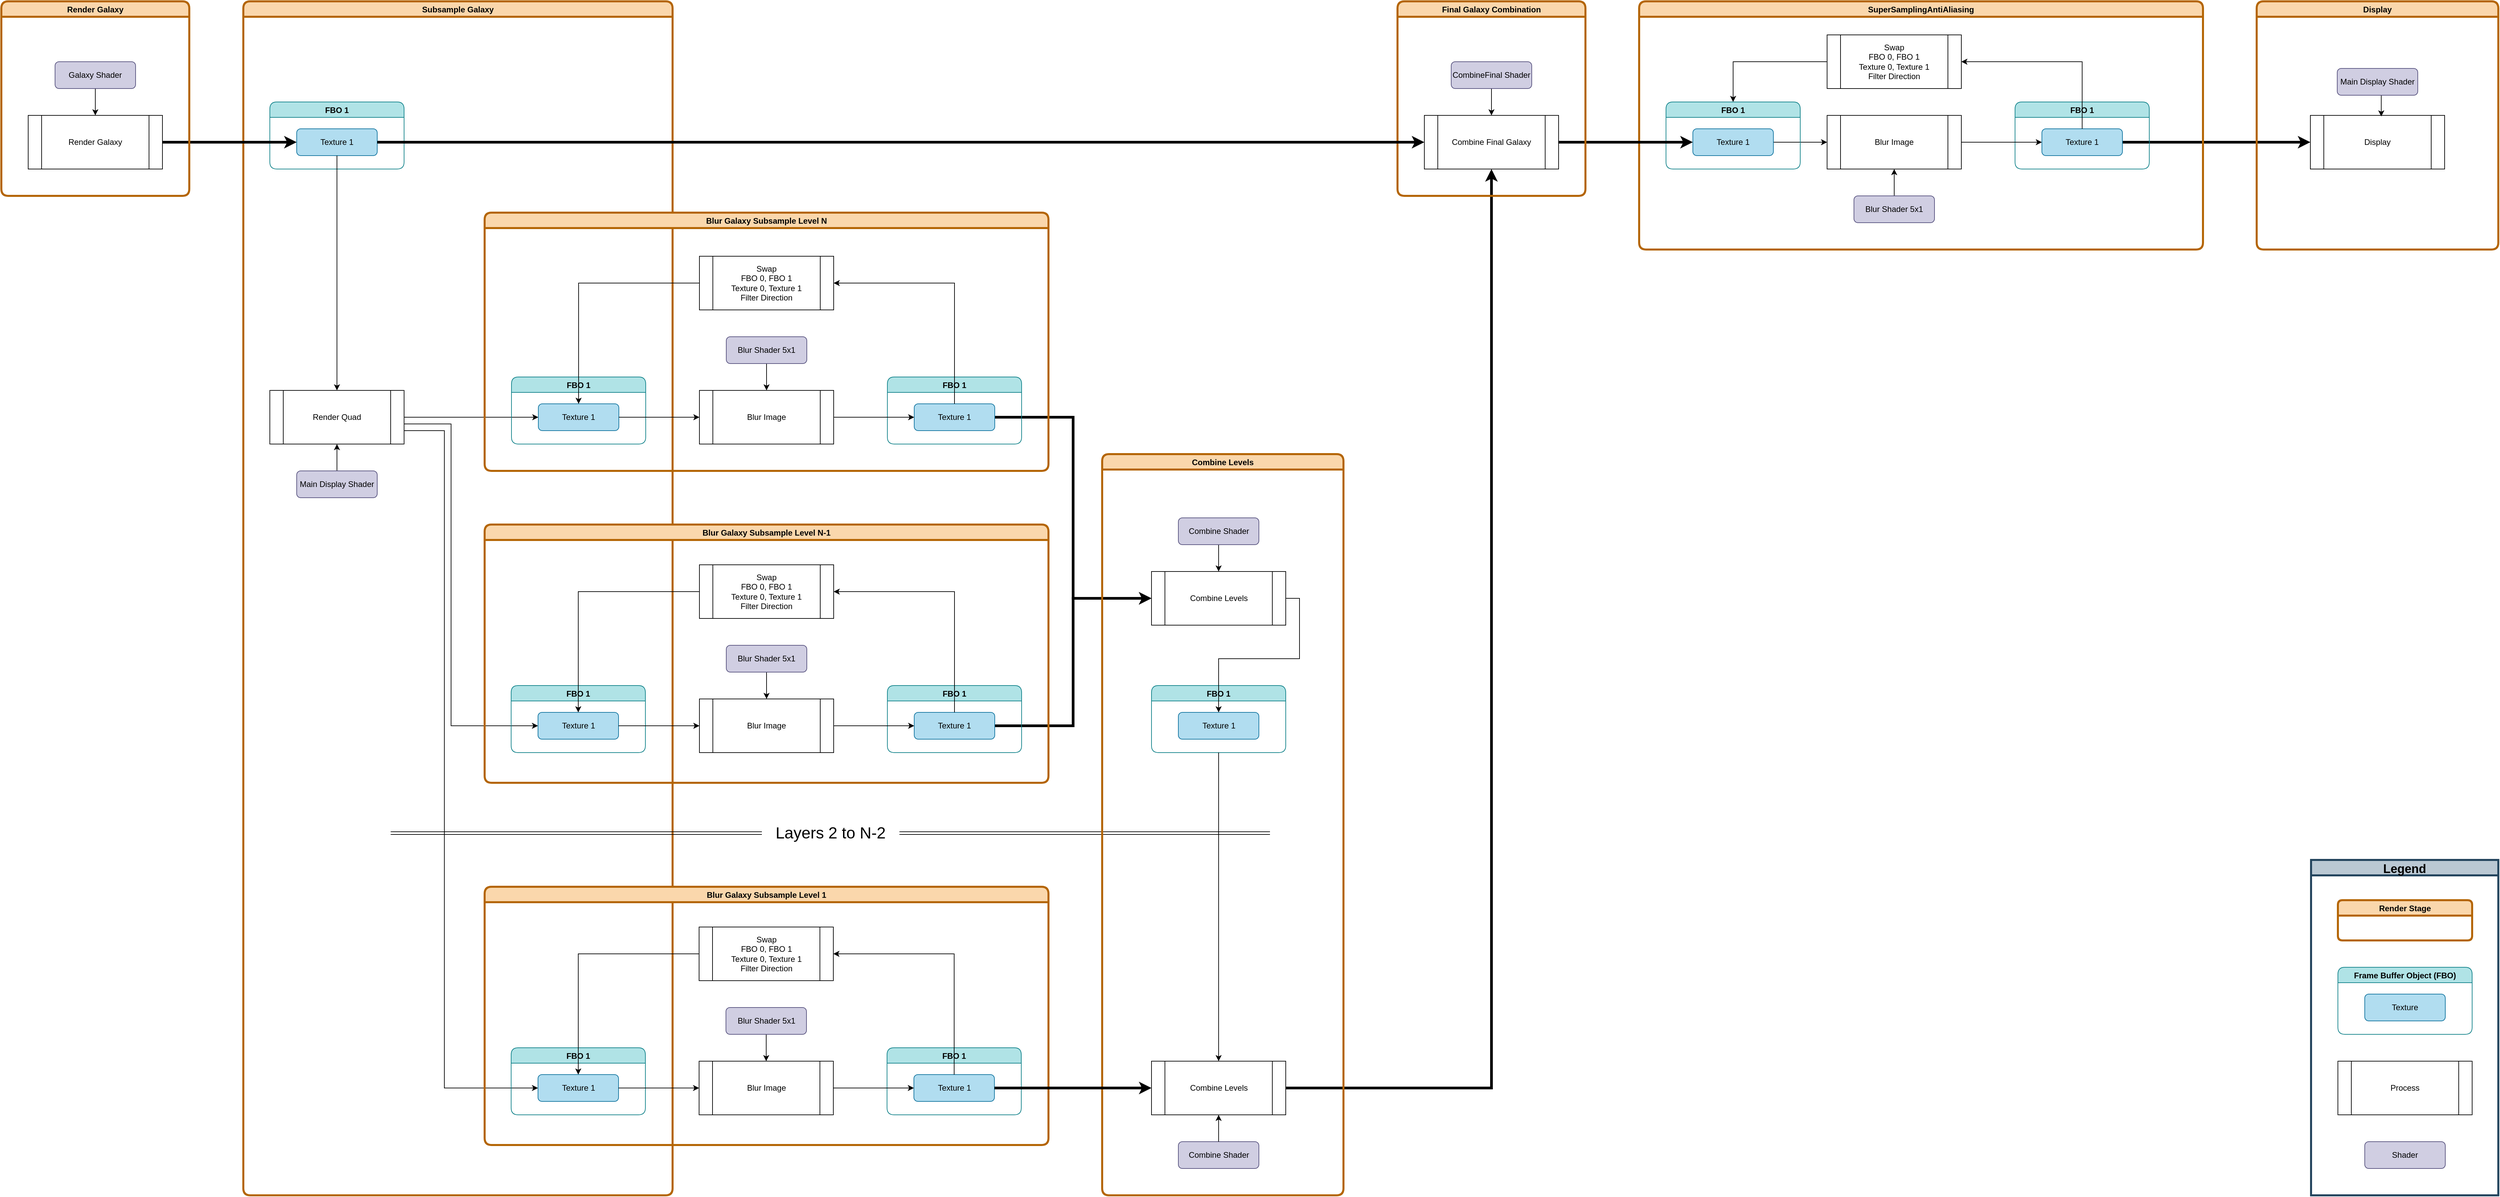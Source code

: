 <mxfile version="15.4.0" type="device"><diagram id="C5RBs43oDa-KdzZeNtuy" name="Page-1"><mxGraphModel dx="5687" dy="3152" grid="1" gridSize="10" guides="1" tooltips="1" connect="1" arrows="1" fold="1" page="1" pageScale="1" pageWidth="827" pageHeight="1169" math="0" shadow="0"><root><mxCell id="WIyWlLk6GJQsqaUBKTNV-0"/><mxCell id="WIyWlLk6GJQsqaUBKTNV-1" parent="WIyWlLk6GJQsqaUBKTNV-0"/><mxCell id="yZTSDlKU27gdfVYM9n3g-38" value="Legend" style="swimlane;rounded=0;strokeColor=#23445d;strokeWidth=3;fillColor=#bac8d3;shadow=0;sketch=0;glass=0;swimlaneLine=1;fontSize=18;perimeterSpacing=0;swimlaneFillColor=default;" vertex="1" parent="WIyWlLk6GJQsqaUBKTNV-1"><mxGeometry x="3401" y="1000" width="279" height="500" as="geometry"/></mxCell><mxCell id="a8YWA-lMx3I1trFOiL9X-109" value="Subsample Galaxy" style="swimlane;rounded=1;shadow=0;fillColor=#fad7ac;strokeColor=#b46504;align=center;strokeWidth=3;" parent="WIyWlLk6GJQsqaUBKTNV-1" vertex="1"><mxGeometry x="320.5" y="-280" width="639.5" height="1780" as="geometry"/></mxCell><mxCell id="Sne0TQ9ptQ9F87MGzMqb-39" value="&lt;font style=&quot;font-size: 24px&quot;&gt;&amp;nbsp; &amp;nbsp;Layers 2 to N-2&amp;nbsp; &amp;nbsp;&lt;/font&gt;" style="shape=link;html=1;rounded=0;edgeStyle=orthogonalEdgeStyle;" parent="a8YWA-lMx3I1trFOiL9X-109" edge="1"><mxGeometry width="100" relative="1" as="geometry"><mxPoint x="219.5" y="1240" as="sourcePoint"/><mxPoint x="1529.5" y="1240" as="targetPoint"/></mxGeometry></mxCell><mxCell id="a8YWA-lMx3I1trFOiL9X-28" value="FBO 1" style="swimlane;fillColor=#b0e3e6;strokeColor=#0e8088;shadow=0;rounded=1;" parent="a8YWA-lMx3I1trFOiL9X-109" vertex="1"><mxGeometry x="39.5" y="150" width="200" height="100" as="geometry"><mxRectangle x="250" y="610" width="80" height="23" as="alternateBounds"/></mxGeometry></mxCell><mxCell id="a8YWA-lMx3I1trFOiL9X-29" value="Texture 1" style="rounded=1;whiteSpace=wrap;html=1;fillColor=#b1ddf0;strokeColor=#10739e;shadow=0;" parent="a8YWA-lMx3I1trFOiL9X-28" vertex="1"><mxGeometry x="40" y="40" width="120" height="40" as="geometry"/></mxCell><mxCell id="a8YWA-lMx3I1trFOiL9X-22" style="edgeStyle=orthogonalEdgeStyle;rounded=0;orthogonalLoop=1;jettySize=auto;html=1;exitX=1;exitY=0.5;exitDx=0;exitDy=0;strokeWidth=4;" parent="WIyWlLk6GJQsqaUBKTNV-1" source="a8YWA-lMx3I1trFOiL9X-7" target="a8YWA-lMx3I1trFOiL9X-21" edge="1"><mxGeometry relative="1" as="geometry"/></mxCell><mxCell id="a8YWA-lMx3I1trFOiL9X-42" style="edgeStyle=orthogonalEdgeStyle;rounded=0;orthogonalLoop=1;jettySize=auto;html=1;exitX=1;exitY=0.5;exitDx=0;exitDy=0;" parent="WIyWlLk6GJQsqaUBKTNV-1" source="a8YWA-lMx3I1trFOiL9X-30" target="a8YWA-lMx3I1trFOiL9X-41" edge="1"><mxGeometry relative="1" as="geometry"/></mxCell><mxCell id="a8YWA-lMx3I1trFOiL9X-66" style="edgeStyle=orthogonalEdgeStyle;rounded=0;orthogonalLoop=1;jettySize=auto;html=1;exitX=1;exitY=0.5;exitDx=0;exitDy=0;entryX=0;entryY=0.5;entryDx=0;entryDy=0;" parent="WIyWlLk6GJQsqaUBKTNV-1" source="a8YWA-lMx3I1trFOiL9X-30" target="a8YWA-lMx3I1trFOiL9X-55" edge="1"><mxGeometry relative="1" as="geometry"><Array as="points"><mxPoint x="560" y="350"/><mxPoint x="630" y="350"/><mxPoint x="630" y="800"/></Array></mxGeometry></mxCell><mxCell id="a8YWA-lMx3I1trFOiL9X-84" style="edgeStyle=orthogonalEdgeStyle;rounded=0;orthogonalLoop=1;jettySize=auto;html=1;exitX=1;exitY=0.5;exitDx=0;exitDy=0;entryX=0;entryY=0.5;entryDx=0;entryDy=0;" parent="WIyWlLk6GJQsqaUBKTNV-1" source="a8YWA-lMx3I1trFOiL9X-30" target="a8YWA-lMx3I1trFOiL9X-72" edge="1"><mxGeometry relative="1" as="geometry"><Array as="points"><mxPoint x="560" y="360"/><mxPoint x="620" y="360"/><mxPoint x="620" y="1340"/></Array></mxGeometry></mxCell><mxCell id="a8YWA-lMx3I1trFOiL9X-30" value="Render Quad" style="shape=process;whiteSpace=wrap;html=1;backgroundOutline=1;" parent="WIyWlLk6GJQsqaUBKTNV-1" vertex="1"><mxGeometry x="360" y="300" width="200" height="80" as="geometry"/></mxCell><mxCell id="a8YWA-lMx3I1trFOiL9X-105" style="edgeStyle=orthogonalEdgeStyle;rounded=0;orthogonalLoop=1;jettySize=auto;html=1;exitX=0.5;exitY=0;exitDx=0;exitDy=0;entryX=0.5;entryY=1;entryDx=0;entryDy=0;" parent="WIyWlLk6GJQsqaUBKTNV-1" source="a8YWA-lMx3I1trFOiL9X-31" target="a8YWA-lMx3I1trFOiL9X-30" edge="1"><mxGeometry relative="1" as="geometry"/></mxCell><mxCell id="a8YWA-lMx3I1trFOiL9X-31" value="Main Display Shader" style="rounded=1;whiteSpace=wrap;html=1;fillColor=#d0cee2;strokeColor=#56517e;" parent="WIyWlLk6GJQsqaUBKTNV-1" vertex="1"><mxGeometry x="400" y="420" width="120" height="40" as="geometry"/></mxCell><mxCell id="a8YWA-lMx3I1trFOiL9X-33" style="edgeStyle=orthogonalEdgeStyle;rounded=0;orthogonalLoop=1;jettySize=auto;html=1;exitX=0.5;exitY=1;exitDx=0;exitDy=0;" parent="WIyWlLk6GJQsqaUBKTNV-1" source="a8YWA-lMx3I1trFOiL9X-29" target="a8YWA-lMx3I1trFOiL9X-30" edge="1"><mxGeometry relative="1" as="geometry"/></mxCell><mxCell id="a8YWA-lMx3I1trFOiL9X-39" style="edgeStyle=orthogonalEdgeStyle;rounded=0;orthogonalLoop=1;jettySize=auto;html=1;exitX=1;exitY=0.5;exitDx=0;exitDy=0;entryX=0;entryY=0.5;entryDx=0;entryDy=0;strokeWidth=4;" parent="WIyWlLk6GJQsqaUBKTNV-1" source="a8YWA-lMx3I1trFOiL9X-36" target="a8YWA-lMx3I1trFOiL9X-29" edge="1"><mxGeometry relative="1" as="geometry"/></mxCell><mxCell id="a8YWA-lMx3I1trFOiL9X-68" style="edgeStyle=orthogonalEdgeStyle;rounded=0;orthogonalLoop=1;jettySize=auto;html=1;exitX=1;exitY=0.5;exitDx=0;exitDy=0;entryX=0;entryY=0.5;entryDx=0;entryDy=0;strokeWidth=4;" parent="WIyWlLk6GJQsqaUBKTNV-1" source="a8YWA-lMx3I1trFOiL9X-62" target="a8YWA-lMx3I1trFOiL9X-67" edge="1"><mxGeometry relative="1" as="geometry"/></mxCell><mxCell id="a8YWA-lMx3I1trFOiL9X-70" style="edgeStyle=orthogonalEdgeStyle;rounded=0;orthogonalLoop=1;jettySize=auto;html=1;exitX=1;exitY=0.5;exitDx=0;exitDy=0;entryX=0;entryY=0.5;entryDx=0;entryDy=0;strokeWidth=4;" parent="WIyWlLk6GJQsqaUBKTNV-1" source="a8YWA-lMx3I1trFOiL9X-48" target="a8YWA-lMx3I1trFOiL9X-67" edge="1"><mxGeometry relative="1" as="geometry"/></mxCell><mxCell id="a8YWA-lMx3I1trFOiL9X-89" style="edgeStyle=orthogonalEdgeStyle;rounded=0;orthogonalLoop=1;jettySize=auto;html=1;exitX=1;exitY=0.5;exitDx=0;exitDy=0;entryX=0.5;entryY=1;entryDx=0;entryDy=0;strokeWidth=4;" parent="WIyWlLk6GJQsqaUBKTNV-1" source="a8YWA-lMx3I1trFOiL9X-85" target="yZTSDlKU27gdfVYM9n3g-12" edge="1"><mxGeometry relative="1" as="geometry"><Array as="points"><mxPoint x="2180" y="1340"/></Array><mxPoint x="2120" y="1340" as="targetPoint"/></mxGeometry></mxCell><mxCell id="a8YWA-lMx3I1trFOiL9X-103" value="SuperSamplingAntiAliasing" style="swimlane;rounded=1;shadow=0;fillColor=#fad7ac;strokeColor=#b46504;align=center;strokeWidth=3;" parent="WIyWlLk6GJQsqaUBKTNV-1" vertex="1"><mxGeometry x="2400" y="-280" width="840" height="370" as="geometry"/></mxCell><mxCell id="a8YWA-lMx3I1trFOiL9X-6" value="FBO 1" style="swimlane;fillColor=#b0e3e6;strokeColor=#0e8088;shadow=0;rounded=1;" parent="a8YWA-lMx3I1trFOiL9X-103" vertex="1"><mxGeometry x="560" y="150" width="200" height="100" as="geometry"><mxRectangle x="250" y="610" width="80" height="23" as="alternateBounds"/></mxGeometry></mxCell><mxCell id="a8YWA-lMx3I1trFOiL9X-7" value="Texture 1" style="rounded=1;whiteSpace=wrap;html=1;fillColor=#b1ddf0;strokeColor=#10739e;" parent="a8YWA-lMx3I1trFOiL9X-6" vertex="1"><mxGeometry x="40" y="40" width="120" height="40" as="geometry"/></mxCell><mxCell id="a8YWA-lMx3I1trFOiL9X-17" style="edgeStyle=orthogonalEdgeStyle;rounded=0;orthogonalLoop=1;jettySize=auto;html=1;exitX=1;exitY=0.5;exitDx=0;exitDy=0;entryX=0;entryY=0.5;entryDx=0;entryDy=0;" parent="a8YWA-lMx3I1trFOiL9X-103" source="a8YWA-lMx3I1trFOiL9X-14" target="a8YWA-lMx3I1trFOiL9X-7" edge="1"><mxGeometry relative="1" as="geometry"/></mxCell><mxCell id="a8YWA-lMx3I1trFOiL9X-14" value="Blur Image" style="shape=process;whiteSpace=wrap;html=1;backgroundOutline=1;" parent="a8YWA-lMx3I1trFOiL9X-103" vertex="1"><mxGeometry x="280" y="170" width="200" height="80" as="geometry"/></mxCell><mxCell id="a8YWA-lMx3I1trFOiL9X-16" style="edgeStyle=orthogonalEdgeStyle;rounded=0;orthogonalLoop=1;jettySize=auto;html=1;exitX=1;exitY=0.5;exitDx=0;exitDy=0;entryX=0;entryY=0.5;entryDx=0;entryDy=0;" parent="a8YWA-lMx3I1trFOiL9X-103" source="yZTSDlKU27gdfVYM9n3g-9" target="a8YWA-lMx3I1trFOiL9X-14" edge="1"><mxGeometry relative="1" as="geometry"><mxPoint x="200" y="210" as="sourcePoint"/></mxGeometry></mxCell><mxCell id="a8YWA-lMx3I1trFOiL9X-20" style="edgeStyle=orthogonalEdgeStyle;rounded=0;orthogonalLoop=1;jettySize=auto;html=1;exitX=0;exitY=0.5;exitDx=0;exitDy=0;entryX=0.5;entryY=0;entryDx=0;entryDy=0;" parent="a8YWA-lMx3I1trFOiL9X-103" source="a8YWA-lMx3I1trFOiL9X-18" target="yZTSDlKU27gdfVYM9n3g-8" edge="1"><mxGeometry relative="1" as="geometry"><mxPoint x="140" y="190" as="targetPoint"/></mxGeometry></mxCell><mxCell id="a8YWA-lMx3I1trFOiL9X-18" value="Swap&lt;br&gt;FBO 0, FBO 1&lt;br&gt;Texture 0, Texture 1&lt;br&gt;Filter Direction" style="shape=process;whiteSpace=wrap;html=1;backgroundOutline=1;" parent="a8YWA-lMx3I1trFOiL9X-103" vertex="1"><mxGeometry x="280" y="50" width="200" height="80" as="geometry"/></mxCell><mxCell id="a8YWA-lMx3I1trFOiL9X-19" style="edgeStyle=orthogonalEdgeStyle;rounded=0;orthogonalLoop=1;jettySize=auto;html=1;exitX=0.5;exitY=0;exitDx=0;exitDy=0;entryX=1;entryY=0.5;entryDx=0;entryDy=0;" parent="a8YWA-lMx3I1trFOiL9X-103" source="a8YWA-lMx3I1trFOiL9X-7" target="a8YWA-lMx3I1trFOiL9X-18" edge="1"><mxGeometry relative="1" as="geometry"/></mxCell><mxCell id="a8YWA-lMx3I1trFOiL9X-25" style="edgeStyle=orthogonalEdgeStyle;rounded=0;orthogonalLoop=1;jettySize=auto;html=1;exitX=0.5;exitY=0;exitDx=0;exitDy=0;entryX=0.5;entryY=1;entryDx=0;entryDy=0;" parent="a8YWA-lMx3I1trFOiL9X-103" source="a8YWA-lMx3I1trFOiL9X-24" target="a8YWA-lMx3I1trFOiL9X-14" edge="1"><mxGeometry relative="1" as="geometry"/></mxCell><mxCell id="a8YWA-lMx3I1trFOiL9X-24" value="Blur Shader 5x1" style="rounded=1;whiteSpace=wrap;html=1;fillColor=#d0cee2;strokeColor=#56517e;" parent="a8YWA-lMx3I1trFOiL9X-103" vertex="1"><mxGeometry x="320" y="290" width="120" height="40" as="geometry"/></mxCell><mxCell id="yZTSDlKU27gdfVYM9n3g-8" value="FBO 1" style="swimlane;fillColor=#b0e3e6;strokeColor=#0e8088;shadow=0;rounded=1;" vertex="1" parent="a8YWA-lMx3I1trFOiL9X-103"><mxGeometry x="40" y="150" width="200" height="100" as="geometry"><mxRectangle x="250" y="610" width="80" height="23" as="alternateBounds"/></mxGeometry></mxCell><mxCell id="yZTSDlKU27gdfVYM9n3g-9" value="Texture 1" style="rounded=1;whiteSpace=wrap;html=1;fillColor=#b1ddf0;strokeColor=#10739e;" vertex="1" parent="yZTSDlKU27gdfVYM9n3g-8"><mxGeometry x="40" y="40" width="120" height="40" as="geometry"/></mxCell><mxCell id="a8YWA-lMx3I1trFOiL9X-104" value="Display" style="swimlane;rounded=1;shadow=0;fillColor=#fad7ac;strokeColor=#b46504;align=center;strokeWidth=3;" parent="WIyWlLk6GJQsqaUBKTNV-1" vertex="1"><mxGeometry x="3320" y="-280" width="360" height="370" as="geometry"/></mxCell><mxCell id="a8YWA-lMx3I1trFOiL9X-21" value="Display" style="shape=process;whiteSpace=wrap;html=1;backgroundOutline=1;" parent="a8YWA-lMx3I1trFOiL9X-104" vertex="1"><mxGeometry x="80" y="170" width="200" height="80" as="geometry"/></mxCell><mxCell id="yZTSDlKU27gdfVYM9n3g-28" style="edgeStyle=orthogonalEdgeStyle;rounded=0;orthogonalLoop=1;jettySize=auto;html=1;exitX=0.5;exitY=1;exitDx=0;exitDy=0;entryX=0.528;entryY=0.02;entryDx=0;entryDy=0;entryPerimeter=0;strokeWidth=1;" edge="1" parent="a8YWA-lMx3I1trFOiL9X-104" source="a8YWA-lMx3I1trFOiL9X-26" target="a8YWA-lMx3I1trFOiL9X-21"><mxGeometry relative="1" as="geometry"/></mxCell><mxCell id="a8YWA-lMx3I1trFOiL9X-26" value="Main Display Shader" style="rounded=1;whiteSpace=wrap;html=1;fillColor=#d0cee2;strokeColor=#56517e;" parent="a8YWA-lMx3I1trFOiL9X-104" vertex="1"><mxGeometry x="120" y="100" width="120" height="40" as="geometry"/></mxCell><mxCell id="a8YWA-lMx3I1trFOiL9X-106" value="Blur Galaxy Subsample Level N" style="swimlane;rounded=1;shadow=0;fillColor=#fad7ac;strokeColor=#b46504;align=center;strokeWidth=3;" parent="WIyWlLk6GJQsqaUBKTNV-1" vertex="1"><mxGeometry x="680" y="35" width="840" height="385" as="geometry"/></mxCell><mxCell id="a8YWA-lMx3I1trFOiL9X-40" value="FBO 1" style="swimlane;fillColor=#b0e3e6;strokeColor=#0e8088;shadow=0;rounded=1;" parent="a8YWA-lMx3I1trFOiL9X-106" vertex="1"><mxGeometry x="40" y="245" width="200" height="100" as="geometry"><mxRectangle x="250" y="610" width="80" height="23" as="alternateBounds"/></mxGeometry></mxCell><mxCell id="a8YWA-lMx3I1trFOiL9X-41" value="Texture 1" style="rounded=1;whiteSpace=wrap;html=1;fillColor=#b1ddf0;strokeColor=#10739e;shadow=0;" parent="a8YWA-lMx3I1trFOiL9X-40" vertex="1"><mxGeometry x="40" y="40" width="120" height="40" as="geometry"/></mxCell><mxCell id="a8YWA-lMx3I1trFOiL9X-43" value="Blur Image" style="shape=process;whiteSpace=wrap;html=1;backgroundOutline=1;" parent="a8YWA-lMx3I1trFOiL9X-106" vertex="1"><mxGeometry x="320" y="265" width="200" height="80" as="geometry"/></mxCell><mxCell id="a8YWA-lMx3I1trFOiL9X-44" style="edgeStyle=orthogonalEdgeStyle;rounded=0;orthogonalLoop=1;jettySize=auto;html=1;exitX=1;exitY=0.5;exitDx=0;exitDy=0;" parent="a8YWA-lMx3I1trFOiL9X-106" source="a8YWA-lMx3I1trFOiL9X-41" target="a8YWA-lMx3I1trFOiL9X-43" edge="1"><mxGeometry relative="1" as="geometry"/></mxCell><mxCell id="a8YWA-lMx3I1trFOiL9X-46" style="edgeStyle=orthogonalEdgeStyle;rounded=0;orthogonalLoop=1;jettySize=auto;html=1;exitX=0.5;exitY=1;exitDx=0;exitDy=0;entryX=0.5;entryY=0;entryDx=0;entryDy=0;" parent="a8YWA-lMx3I1trFOiL9X-106" source="a8YWA-lMx3I1trFOiL9X-45" target="a8YWA-lMx3I1trFOiL9X-43" edge="1"><mxGeometry relative="1" as="geometry"/></mxCell><mxCell id="a8YWA-lMx3I1trFOiL9X-45" value="Blur Shader 5x1" style="rounded=1;whiteSpace=wrap;html=1;fillColor=#d0cee2;strokeColor=#56517e;" parent="a8YWA-lMx3I1trFOiL9X-106" vertex="1"><mxGeometry x="360" y="185" width="120" height="40" as="geometry"/></mxCell><mxCell id="a8YWA-lMx3I1trFOiL9X-47" value="FBO 1" style="swimlane;fillColor=#b0e3e6;strokeColor=#0e8088;shadow=0;rounded=1;" parent="a8YWA-lMx3I1trFOiL9X-106" vertex="1"><mxGeometry x="600" y="245" width="200" height="100" as="geometry"><mxRectangle x="250" y="610" width="80" height="23" as="alternateBounds"/></mxGeometry></mxCell><mxCell id="a8YWA-lMx3I1trFOiL9X-48" value="Texture 1" style="rounded=1;whiteSpace=wrap;html=1;fillColor=#b1ddf0;strokeColor=#10739e;shadow=0;" parent="a8YWA-lMx3I1trFOiL9X-47" vertex="1"><mxGeometry x="40" y="40" width="120" height="40" as="geometry"/></mxCell><mxCell id="a8YWA-lMx3I1trFOiL9X-49" style="edgeStyle=orthogonalEdgeStyle;rounded=0;orthogonalLoop=1;jettySize=auto;html=1;exitX=1;exitY=0.5;exitDx=0;exitDy=0;entryX=0;entryY=0.5;entryDx=0;entryDy=0;" parent="a8YWA-lMx3I1trFOiL9X-106" source="a8YWA-lMx3I1trFOiL9X-43" target="a8YWA-lMx3I1trFOiL9X-48" edge="1"><mxGeometry relative="1" as="geometry"/></mxCell><mxCell id="a8YWA-lMx3I1trFOiL9X-52" style="edgeStyle=orthogonalEdgeStyle;rounded=0;orthogonalLoop=1;jettySize=auto;html=1;exitX=0;exitY=0.5;exitDx=0;exitDy=0;entryX=0.5;entryY=0;entryDx=0;entryDy=0;" parent="a8YWA-lMx3I1trFOiL9X-106" source="a8YWA-lMx3I1trFOiL9X-50" target="a8YWA-lMx3I1trFOiL9X-41" edge="1"><mxGeometry relative="1" as="geometry"/></mxCell><mxCell id="a8YWA-lMx3I1trFOiL9X-50" value="Swap&lt;br&gt;FBO 0, FBO 1&lt;br&gt;Texture 0, Texture 1&lt;br&gt;Filter Direction" style="shape=process;whiteSpace=wrap;html=1;backgroundOutline=1;" parent="a8YWA-lMx3I1trFOiL9X-106" vertex="1"><mxGeometry x="320" y="65" width="200" height="80" as="geometry"/></mxCell><mxCell id="a8YWA-lMx3I1trFOiL9X-51" style="edgeStyle=orthogonalEdgeStyle;rounded=0;orthogonalLoop=1;jettySize=auto;html=1;exitX=0.5;exitY=0;exitDx=0;exitDy=0;entryX=1;entryY=0.5;entryDx=0;entryDy=0;" parent="a8YWA-lMx3I1trFOiL9X-106" source="a8YWA-lMx3I1trFOiL9X-48" target="a8YWA-lMx3I1trFOiL9X-50" edge="1"><mxGeometry relative="1" as="geometry"/></mxCell><mxCell id="a8YWA-lMx3I1trFOiL9X-108" value="Combine Levels" style="swimlane;rounded=1;shadow=0;fillColor=#fad7ac;strokeColor=#b46504;align=center;strokeWidth=3;" parent="WIyWlLk6GJQsqaUBKTNV-1" vertex="1"><mxGeometry x="1600" y="395" width="359.5" height="1105" as="geometry"/></mxCell><mxCell id="a8YWA-lMx3I1trFOiL9X-67" value="Combine Levels" style="shape=process;whiteSpace=wrap;html=1;backgroundOutline=1;" parent="a8YWA-lMx3I1trFOiL9X-108" vertex="1"><mxGeometry x="73.5" y="175" width="200" height="80" as="geometry"/></mxCell><mxCell id="yZTSDlKU27gdfVYM9n3g-1" style="edgeStyle=orthogonalEdgeStyle;rounded=0;orthogonalLoop=1;jettySize=auto;html=1;exitX=0.5;exitY=1;exitDx=0;exitDy=0;entryX=0.5;entryY=0;entryDx=0;entryDy=0;" edge="1" parent="a8YWA-lMx3I1trFOiL9X-108" source="yZTSDlKU27gdfVYM9n3g-0" target="a8YWA-lMx3I1trFOiL9X-67"><mxGeometry relative="1" as="geometry"/></mxCell><mxCell id="yZTSDlKU27gdfVYM9n3g-0" value="Combine Shader" style="rounded=1;whiteSpace=wrap;html=1;fillColor=#d0cee2;strokeColor=#56517e;" vertex="1" parent="a8YWA-lMx3I1trFOiL9X-108"><mxGeometry x="113.5" y="95" width="120" height="40" as="geometry"/></mxCell><mxCell id="yZTSDlKU27gdfVYM9n3g-2" value="Combine Shader" style="rounded=1;whiteSpace=wrap;html=1;fillColor=#d0cee2;strokeColor=#56517e;" vertex="1" parent="a8YWA-lMx3I1trFOiL9X-108"><mxGeometry x="113.5" y="1025" width="120" height="40" as="geometry"/></mxCell><mxCell id="yZTSDlKU27gdfVYM9n3g-4" value="FBO 1" style="swimlane;fillColor=#b0e3e6;strokeColor=#0e8088;shadow=0;rounded=1;" vertex="1" parent="a8YWA-lMx3I1trFOiL9X-108"><mxGeometry x="73.5" y="345" width="200" height="100" as="geometry"><mxRectangle x="250" y="610" width="80" height="23" as="alternateBounds"/></mxGeometry></mxCell><mxCell id="yZTSDlKU27gdfVYM9n3g-5" value="Texture 1" style="rounded=1;whiteSpace=wrap;html=1;fillColor=#b1ddf0;strokeColor=#10739e;" vertex="1" parent="yZTSDlKU27gdfVYM9n3g-4"><mxGeometry x="40" y="40" width="120" height="40" as="geometry"/></mxCell><mxCell id="yZTSDlKU27gdfVYM9n3g-6" style="edgeStyle=orthogonalEdgeStyle;rounded=0;orthogonalLoop=1;jettySize=auto;html=1;exitX=1;exitY=0.5;exitDx=0;exitDy=0;entryX=0.5;entryY=0;entryDx=0;entryDy=0;" edge="1" parent="a8YWA-lMx3I1trFOiL9X-108" source="a8YWA-lMx3I1trFOiL9X-67" target="yZTSDlKU27gdfVYM9n3g-5"><mxGeometry relative="1" as="geometry"><mxPoint x="180" y="275" as="targetPoint"/><Array as="points"><mxPoint x="294" y="215"/><mxPoint x="294" y="305"/><mxPoint x="174" y="305"/></Array></mxGeometry></mxCell><mxCell id="a8YWA-lMx3I1trFOiL9X-113" value="Render Galaxy" style="swimlane;rounded=1;shadow=0;fillColor=#fad7ac;strokeColor=#b46504;align=center;strokeWidth=3;" parent="WIyWlLk6GJQsqaUBKTNV-1" vertex="1"><mxGeometry x="-40" y="-280" width="280" height="290" as="geometry"/></mxCell><mxCell id="a8YWA-lMx3I1trFOiL9X-36" value="Render Galaxy" style="shape=process;whiteSpace=wrap;html=1;backgroundOutline=1;" parent="a8YWA-lMx3I1trFOiL9X-113" vertex="1"><mxGeometry x="40" y="170" width="200" height="80" as="geometry"/></mxCell><mxCell id="a8YWA-lMx3I1trFOiL9X-38" style="edgeStyle=orthogonalEdgeStyle;rounded=0;orthogonalLoop=1;jettySize=auto;html=1;exitX=0.5;exitY=1;exitDx=0;exitDy=0;entryX=0.5;entryY=0;entryDx=0;entryDy=0;" parent="a8YWA-lMx3I1trFOiL9X-113" source="a8YWA-lMx3I1trFOiL9X-37" target="a8YWA-lMx3I1trFOiL9X-36" edge="1"><mxGeometry relative="1" as="geometry"/></mxCell><mxCell id="a8YWA-lMx3I1trFOiL9X-37" value="Galaxy Shader" style="rounded=1;whiteSpace=wrap;html=1;fillColor=#d0cee2;strokeColor=#56517e;" parent="a8YWA-lMx3I1trFOiL9X-113" vertex="1"><mxGeometry x="80" y="90" width="120" height="40" as="geometry"/></mxCell><mxCell id="Sne0TQ9ptQ9F87MGzMqb-13" value="Blur Galaxy Subsample Level N-1" style="swimlane;rounded=1;shadow=0;fillColor=#fad7ac;strokeColor=#b46504;align=center;strokeWidth=3;" parent="WIyWlLk6GJQsqaUBKTNV-1" vertex="1"><mxGeometry x="680" y="500" width="840" height="385" as="geometry"/></mxCell><mxCell id="a8YWA-lMx3I1trFOiL9X-54" value="FBO 1" style="swimlane;fillColor=#b0e3e6;strokeColor=#0e8088;shadow=0;rounded=1;" parent="Sne0TQ9ptQ9F87MGzMqb-13" vertex="1"><mxGeometry x="39.5" y="240" width="200" height="100" as="geometry"><mxRectangle x="250" y="610" width="80" height="23" as="alternateBounds"/></mxGeometry></mxCell><mxCell id="a8YWA-lMx3I1trFOiL9X-55" value="Texture 1" style="rounded=1;whiteSpace=wrap;html=1;fillColor=#b1ddf0;strokeColor=#10739e;shadow=0;" parent="a8YWA-lMx3I1trFOiL9X-54" vertex="1"><mxGeometry x="40" y="40" width="120" height="40" as="geometry"/></mxCell><mxCell id="a8YWA-lMx3I1trFOiL9X-57" value="Blur Image" style="shape=process;whiteSpace=wrap;html=1;backgroundOutline=1;" parent="Sne0TQ9ptQ9F87MGzMqb-13" vertex="1"><mxGeometry x="320" y="260" width="200" height="80" as="geometry"/></mxCell><mxCell id="a8YWA-lMx3I1trFOiL9X-58" style="edgeStyle=orthogonalEdgeStyle;rounded=0;orthogonalLoop=1;jettySize=auto;html=1;exitX=1;exitY=0.5;exitDx=0;exitDy=0;" parent="Sne0TQ9ptQ9F87MGzMqb-13" source="a8YWA-lMx3I1trFOiL9X-55" target="a8YWA-lMx3I1trFOiL9X-57" edge="1"><mxGeometry relative="1" as="geometry"/></mxCell><mxCell id="a8YWA-lMx3I1trFOiL9X-59" style="edgeStyle=orthogonalEdgeStyle;rounded=0;orthogonalLoop=1;jettySize=auto;html=1;exitX=0.5;exitY=1;exitDx=0;exitDy=0;entryX=0.5;entryY=0;entryDx=0;entryDy=0;" parent="Sne0TQ9ptQ9F87MGzMqb-13" source="a8YWA-lMx3I1trFOiL9X-60" target="a8YWA-lMx3I1trFOiL9X-57" edge="1"><mxGeometry relative="1" as="geometry"/></mxCell><mxCell id="a8YWA-lMx3I1trFOiL9X-60" value="Blur Shader 5x1" style="rounded=1;whiteSpace=wrap;html=1;fillColor=#d0cee2;strokeColor=#56517e;" parent="Sne0TQ9ptQ9F87MGzMqb-13" vertex="1"><mxGeometry x="360" y="180" width="120" height="40" as="geometry"/></mxCell><mxCell id="a8YWA-lMx3I1trFOiL9X-61" value="FBO 1" style="swimlane;fillColor=#b0e3e6;strokeColor=#0e8088;shadow=0;rounded=1;" parent="Sne0TQ9ptQ9F87MGzMqb-13" vertex="1"><mxGeometry x="600" y="240" width="200" height="100" as="geometry"><mxRectangle x="250" y="610" width="80" height="23" as="alternateBounds"/></mxGeometry></mxCell><mxCell id="a8YWA-lMx3I1trFOiL9X-62" value="Texture 1" style="rounded=1;whiteSpace=wrap;html=1;fillColor=#b1ddf0;strokeColor=#10739e;shadow=0;" parent="a8YWA-lMx3I1trFOiL9X-61" vertex="1"><mxGeometry x="40" y="40" width="120" height="40" as="geometry"/></mxCell><mxCell id="a8YWA-lMx3I1trFOiL9X-56" style="edgeStyle=orthogonalEdgeStyle;rounded=0;orthogonalLoop=1;jettySize=auto;html=1;exitX=1;exitY=0.5;exitDx=0;exitDy=0;entryX=0;entryY=0.5;entryDx=0;entryDy=0;" parent="Sne0TQ9ptQ9F87MGzMqb-13" source="a8YWA-lMx3I1trFOiL9X-57" target="a8YWA-lMx3I1trFOiL9X-62" edge="1"><mxGeometry relative="1" as="geometry"/></mxCell><mxCell id="a8YWA-lMx3I1trFOiL9X-63" style="edgeStyle=orthogonalEdgeStyle;rounded=0;orthogonalLoop=1;jettySize=auto;html=1;exitX=0;exitY=0.5;exitDx=0;exitDy=0;entryX=0.5;entryY=0;entryDx=0;entryDy=0;" parent="Sne0TQ9ptQ9F87MGzMqb-13" source="a8YWA-lMx3I1trFOiL9X-64" target="a8YWA-lMx3I1trFOiL9X-55" edge="1"><mxGeometry relative="1" as="geometry"/></mxCell><mxCell id="a8YWA-lMx3I1trFOiL9X-64" value="Swap&lt;br&gt;FBO 0, FBO 1&lt;br&gt;Texture 0, Texture 1&lt;br&gt;Filter Direction" style="shape=process;whiteSpace=wrap;html=1;backgroundOutline=1;" parent="Sne0TQ9ptQ9F87MGzMqb-13" vertex="1"><mxGeometry x="320" y="60" width="200" height="80" as="geometry"/></mxCell><mxCell id="a8YWA-lMx3I1trFOiL9X-65" style="edgeStyle=orthogonalEdgeStyle;rounded=0;orthogonalLoop=1;jettySize=auto;html=1;exitX=0.5;exitY=0;exitDx=0;exitDy=0;entryX=1;entryY=0.5;entryDx=0;entryDy=0;" parent="Sne0TQ9ptQ9F87MGzMqb-13" source="a8YWA-lMx3I1trFOiL9X-62" target="a8YWA-lMx3I1trFOiL9X-64" edge="1"><mxGeometry relative="1" as="geometry"/></mxCell><mxCell id="Sne0TQ9ptQ9F87MGzMqb-26" value="Blur Galaxy Subsample Level 1" style="swimlane;rounded=1;shadow=0;fillColor=#fad7ac;strokeColor=#b46504;align=center;strokeWidth=3;" parent="WIyWlLk6GJQsqaUBKTNV-1" vertex="1"><mxGeometry x="680" y="1040" width="840" height="385" as="geometry"/></mxCell><mxCell id="a8YWA-lMx3I1trFOiL9X-71" value="FBO 1" style="swimlane;fillColor=#b0e3e6;strokeColor=#0e8088;shadow=0;rounded=1;" parent="Sne0TQ9ptQ9F87MGzMqb-26" vertex="1"><mxGeometry x="39.5" y="240" width="200" height="100" as="geometry"><mxRectangle x="250" y="610" width="80" height="23" as="alternateBounds"/></mxGeometry></mxCell><mxCell id="a8YWA-lMx3I1trFOiL9X-72" value="Texture 1" style="rounded=1;whiteSpace=wrap;html=1;fillColor=#b1ddf0;strokeColor=#10739e;shadow=0;" parent="a8YWA-lMx3I1trFOiL9X-71" vertex="1"><mxGeometry x="40" y="40" width="120" height="40" as="geometry"/></mxCell><mxCell id="a8YWA-lMx3I1trFOiL9X-74" value="Blur Image" style="shape=process;whiteSpace=wrap;html=1;backgroundOutline=1;" parent="Sne0TQ9ptQ9F87MGzMqb-26" vertex="1"><mxGeometry x="319.5" y="260" width="200" height="80" as="geometry"/></mxCell><mxCell id="a8YWA-lMx3I1trFOiL9X-75" style="edgeStyle=orthogonalEdgeStyle;rounded=0;orthogonalLoop=1;jettySize=auto;html=1;exitX=1;exitY=0.5;exitDx=0;exitDy=0;" parent="Sne0TQ9ptQ9F87MGzMqb-26" source="a8YWA-lMx3I1trFOiL9X-72" target="a8YWA-lMx3I1trFOiL9X-74" edge="1"><mxGeometry relative="1" as="geometry"/></mxCell><mxCell id="a8YWA-lMx3I1trFOiL9X-76" style="edgeStyle=orthogonalEdgeStyle;rounded=0;orthogonalLoop=1;jettySize=auto;html=1;exitX=0.5;exitY=1;exitDx=0;exitDy=0;entryX=0.5;entryY=0;entryDx=0;entryDy=0;" parent="Sne0TQ9ptQ9F87MGzMqb-26" source="a8YWA-lMx3I1trFOiL9X-77" target="a8YWA-lMx3I1trFOiL9X-74" edge="1"><mxGeometry relative="1" as="geometry"/></mxCell><mxCell id="a8YWA-lMx3I1trFOiL9X-77" value="Blur Shader 5x1" style="rounded=1;whiteSpace=wrap;html=1;fillColor=#d0cee2;strokeColor=#56517e;" parent="Sne0TQ9ptQ9F87MGzMqb-26" vertex="1"><mxGeometry x="359.5" y="180" width="120" height="40" as="geometry"/></mxCell><mxCell id="a8YWA-lMx3I1trFOiL9X-78" value="FBO 1" style="swimlane;fillColor=#b0e3e6;strokeColor=#0e8088;shadow=0;rounded=1;" parent="Sne0TQ9ptQ9F87MGzMqb-26" vertex="1"><mxGeometry x="599.5" y="240" width="200" height="100" as="geometry"><mxRectangle x="250" y="610" width="80" height="23" as="alternateBounds"/></mxGeometry></mxCell><mxCell id="a8YWA-lMx3I1trFOiL9X-79" value="Texture 1" style="rounded=1;whiteSpace=wrap;html=1;fillColor=#b1ddf0;strokeColor=#10739e;shadow=0;" parent="a8YWA-lMx3I1trFOiL9X-78" vertex="1"><mxGeometry x="40" y="40" width="120" height="40" as="geometry"/></mxCell><mxCell id="a8YWA-lMx3I1trFOiL9X-73" style="edgeStyle=orthogonalEdgeStyle;rounded=0;orthogonalLoop=1;jettySize=auto;html=1;exitX=1;exitY=0.5;exitDx=0;exitDy=0;entryX=0;entryY=0.5;entryDx=0;entryDy=0;" parent="Sne0TQ9ptQ9F87MGzMqb-26" source="a8YWA-lMx3I1trFOiL9X-74" target="a8YWA-lMx3I1trFOiL9X-79" edge="1"><mxGeometry relative="1" as="geometry"/></mxCell><mxCell id="a8YWA-lMx3I1trFOiL9X-80" style="edgeStyle=orthogonalEdgeStyle;rounded=0;orthogonalLoop=1;jettySize=auto;html=1;exitX=0;exitY=0.5;exitDx=0;exitDy=0;entryX=0.5;entryY=0;entryDx=0;entryDy=0;" parent="Sne0TQ9ptQ9F87MGzMqb-26" source="a8YWA-lMx3I1trFOiL9X-81" target="a8YWA-lMx3I1trFOiL9X-72" edge="1"><mxGeometry relative="1" as="geometry"/></mxCell><mxCell id="a8YWA-lMx3I1trFOiL9X-81" value="Swap&lt;br&gt;FBO 0, FBO 1&lt;br&gt;Texture 0, Texture 1&lt;br&gt;Filter Direction" style="shape=process;whiteSpace=wrap;html=1;backgroundOutline=1;" parent="Sne0TQ9ptQ9F87MGzMqb-26" vertex="1"><mxGeometry x="319.5" y="60" width="200" height="80" as="geometry"/></mxCell><mxCell id="a8YWA-lMx3I1trFOiL9X-82" style="edgeStyle=orthogonalEdgeStyle;rounded=0;orthogonalLoop=1;jettySize=auto;html=1;exitX=0.5;exitY=0;exitDx=0;exitDy=0;entryX=1;entryY=0.5;entryDx=0;entryDy=0;" parent="Sne0TQ9ptQ9F87MGzMqb-26" source="a8YWA-lMx3I1trFOiL9X-79" target="a8YWA-lMx3I1trFOiL9X-81" edge="1"><mxGeometry relative="1" as="geometry"/></mxCell><mxCell id="a8YWA-lMx3I1trFOiL9X-86" style="edgeStyle=orthogonalEdgeStyle;rounded=0;orthogonalLoop=1;jettySize=auto;html=1;exitX=1;exitY=0.5;exitDx=0;exitDy=0;entryX=0;entryY=0.5;entryDx=0;entryDy=0;strokeWidth=4;" parent="WIyWlLk6GJQsqaUBKTNV-1" source="a8YWA-lMx3I1trFOiL9X-79" target="a8YWA-lMx3I1trFOiL9X-85" edge="1"><mxGeometry relative="1" as="geometry"/></mxCell><mxCell id="a8YWA-lMx3I1trFOiL9X-85" value="Combine Levels" style="shape=process;whiteSpace=wrap;html=1;backgroundOutline=1;" parent="WIyWlLk6GJQsqaUBKTNV-1" vertex="1"><mxGeometry x="1673.5" y="1300" width="200" height="80" as="geometry"/></mxCell><mxCell id="yZTSDlKU27gdfVYM9n3g-3" style="edgeStyle=orthogonalEdgeStyle;rounded=0;orthogonalLoop=1;jettySize=auto;html=1;exitX=0.5;exitY=0;exitDx=0;exitDy=0;entryX=0.5;entryY=1;entryDx=0;entryDy=0;" edge="1" parent="WIyWlLk6GJQsqaUBKTNV-1" source="yZTSDlKU27gdfVYM9n3g-2" target="a8YWA-lMx3I1trFOiL9X-85"><mxGeometry relative="1" as="geometry"/></mxCell><mxCell id="yZTSDlKU27gdfVYM9n3g-7" style="edgeStyle=orthogonalEdgeStyle;rounded=0;orthogonalLoop=1;jettySize=auto;html=1;exitX=0.5;exitY=1;exitDx=0;exitDy=0;entryX=0.5;entryY=0;entryDx=0;entryDy=0;" edge="1" parent="WIyWlLk6GJQsqaUBKTNV-1" source="yZTSDlKU27gdfVYM9n3g-4" target="a8YWA-lMx3I1trFOiL9X-85"><mxGeometry relative="1" as="geometry"/></mxCell><mxCell id="yZTSDlKU27gdfVYM9n3g-25" style="edgeStyle=orthogonalEdgeStyle;rounded=0;orthogonalLoop=1;jettySize=auto;html=1;exitX=1;exitY=0.5;exitDx=0;exitDy=0;entryX=0;entryY=0.5;entryDx=0;entryDy=0;strokeWidth=4;" edge="1" parent="WIyWlLk6GJQsqaUBKTNV-1" source="yZTSDlKU27gdfVYM9n3g-12" target="yZTSDlKU27gdfVYM9n3g-9"><mxGeometry relative="1" as="geometry"/></mxCell><mxCell id="yZTSDlKU27gdfVYM9n3g-26" value="Final Galaxy Combination" style="swimlane;fillColor=#fad7ac;strokeColor=#b46504;rounded=1;strokeWidth=3;" vertex="1" parent="WIyWlLk6GJQsqaUBKTNV-1"><mxGeometry x="2040" y="-280" width="280" height="290" as="geometry"/></mxCell><mxCell id="yZTSDlKU27gdfVYM9n3g-12" value="Combine Final Galaxy" style="shape=process;whiteSpace=wrap;html=1;backgroundOutline=1;" vertex="1" parent="yZTSDlKU27gdfVYM9n3g-26"><mxGeometry x="40" y="170" width="200" height="80" as="geometry"/></mxCell><mxCell id="yZTSDlKU27gdfVYM9n3g-13" style="edgeStyle=orthogonalEdgeStyle;rounded=0;orthogonalLoop=1;jettySize=auto;html=1;exitX=0.5;exitY=1;exitDx=0;exitDy=0;entryX=0.5;entryY=0;entryDx=0;entryDy=0;" edge="1" parent="yZTSDlKU27gdfVYM9n3g-26" source="yZTSDlKU27gdfVYM9n3g-14" target="yZTSDlKU27gdfVYM9n3g-12"><mxGeometry relative="1" as="geometry"/></mxCell><mxCell id="yZTSDlKU27gdfVYM9n3g-14" value="CombineFinal Shader" style="rounded=1;whiteSpace=wrap;html=1;fillColor=#d0cee2;strokeColor=#56517e;" vertex="1" parent="yZTSDlKU27gdfVYM9n3g-26"><mxGeometry x="80" y="90" width="120" height="40" as="geometry"/></mxCell><mxCell id="yZTSDlKU27gdfVYM9n3g-15" style="edgeStyle=orthogonalEdgeStyle;rounded=0;orthogonalLoop=1;jettySize=auto;html=1;exitX=1;exitY=0.5;exitDx=0;exitDy=0;entryX=0;entryY=0.5;entryDx=0;entryDy=0;strokeWidth=4;" edge="1" parent="WIyWlLk6GJQsqaUBKTNV-1" source="a8YWA-lMx3I1trFOiL9X-29" target="yZTSDlKU27gdfVYM9n3g-12"><mxGeometry relative="1" as="geometry"/></mxCell><mxCell id="yZTSDlKU27gdfVYM9n3g-31" value="Frame Buffer Object (FBO)" style="swimlane;fillColor=#b0e3e6;strokeColor=#0e8088;shadow=0;rounded=1;" vertex="1" parent="WIyWlLk6GJQsqaUBKTNV-1"><mxGeometry x="3441" y="1160" width="200" height="100" as="geometry"><mxRectangle x="250" y="610" width="80" height="23" as="alternateBounds"/></mxGeometry></mxCell><mxCell id="yZTSDlKU27gdfVYM9n3g-32" value="Texture" style="rounded=1;whiteSpace=wrap;html=1;fillColor=#b1ddf0;strokeColor=#10739e;" vertex="1" parent="yZTSDlKU27gdfVYM9n3g-31"><mxGeometry x="40" y="40" width="120" height="40" as="geometry"/></mxCell><mxCell id="yZTSDlKU27gdfVYM9n3g-34" value="Process" style="shape=process;whiteSpace=wrap;html=1;backgroundOutline=1;" vertex="1" parent="WIyWlLk6GJQsqaUBKTNV-1"><mxGeometry x="3441" y="1300" width="200" height="80" as="geometry"/></mxCell><mxCell id="yZTSDlKU27gdfVYM9n3g-35" value="Shader" style="rounded=1;whiteSpace=wrap;html=1;fillColor=#d0cee2;strokeColor=#56517e;" vertex="1" parent="WIyWlLk6GJQsqaUBKTNV-1"><mxGeometry x="3481" y="1420" width="120" height="40" as="geometry"/></mxCell><mxCell id="yZTSDlKU27gdfVYM9n3g-36" value="Render Stage" style="swimlane;rounded=1;strokeWidth=3;arcSize=10;fillColor=#fad7ac;strokeColor=#b46504;" vertex="1" parent="WIyWlLk6GJQsqaUBKTNV-1"><mxGeometry x="3441" y="1060" width="200" height="60" as="geometry"/></mxCell></root></mxGraphModel></diagram></mxfile>